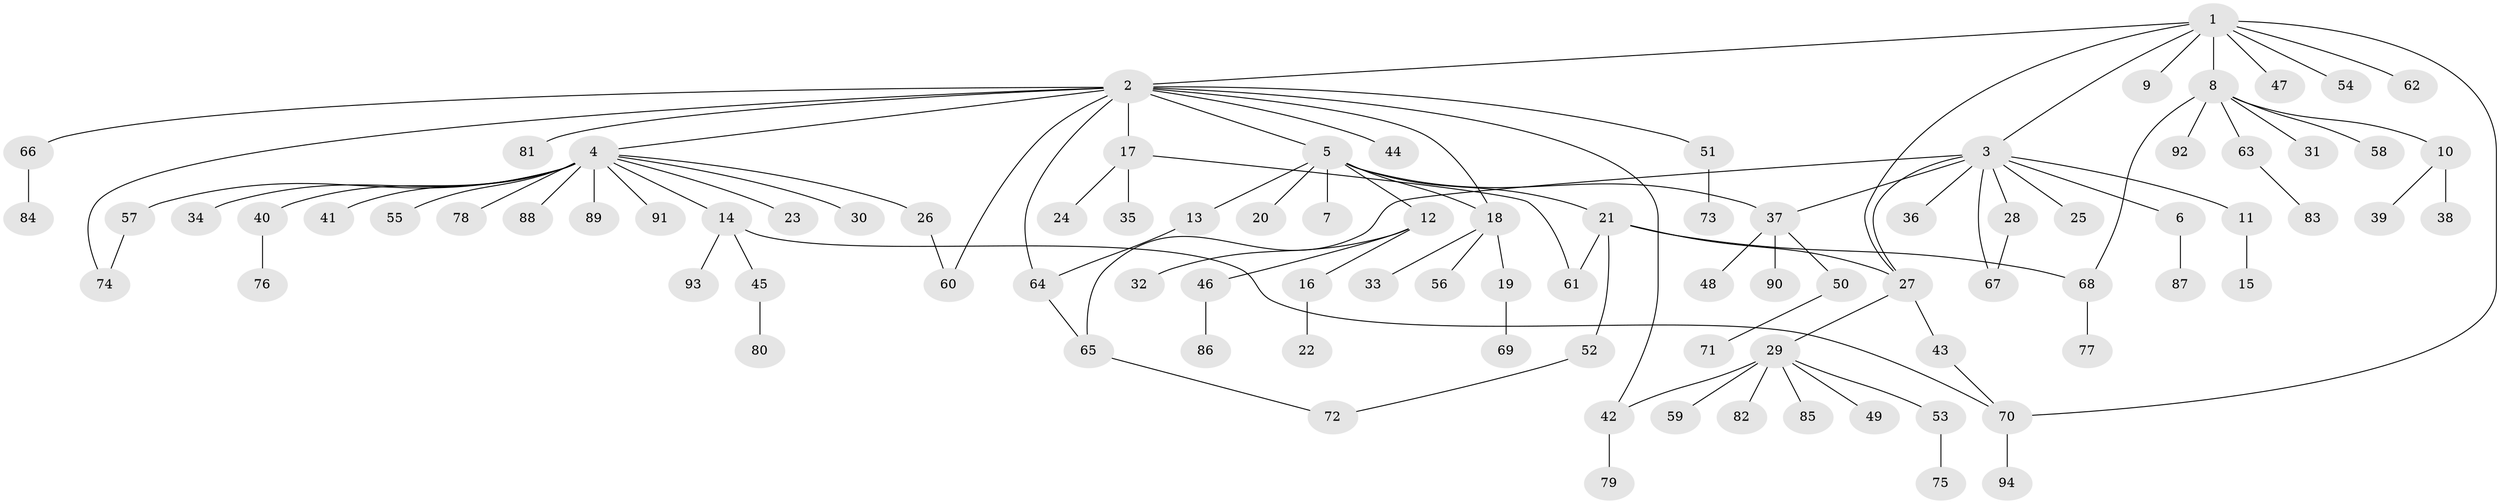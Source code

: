 // coarse degree distribution, {1: 0.7076923076923077, 2: 0.16923076923076924, 3: 0.03076923076923077, 10: 0.015384615384615385, 16: 0.015384615384615385, 12: 0.03076923076923077, 6: 0.015384615384615385, 8: 0.015384615384615385}
// Generated by graph-tools (version 1.1) at 2025/50/03/04/25 21:50:22]
// undirected, 94 vertices, 108 edges
graph export_dot {
graph [start="1"]
  node [color=gray90,style=filled];
  1;
  2;
  3;
  4;
  5;
  6;
  7;
  8;
  9;
  10;
  11;
  12;
  13;
  14;
  15;
  16;
  17;
  18;
  19;
  20;
  21;
  22;
  23;
  24;
  25;
  26;
  27;
  28;
  29;
  30;
  31;
  32;
  33;
  34;
  35;
  36;
  37;
  38;
  39;
  40;
  41;
  42;
  43;
  44;
  45;
  46;
  47;
  48;
  49;
  50;
  51;
  52;
  53;
  54;
  55;
  56;
  57;
  58;
  59;
  60;
  61;
  62;
  63;
  64;
  65;
  66;
  67;
  68;
  69;
  70;
  71;
  72;
  73;
  74;
  75;
  76;
  77;
  78;
  79;
  80;
  81;
  82;
  83;
  84;
  85;
  86;
  87;
  88;
  89;
  90;
  91;
  92;
  93;
  94;
  1 -- 2;
  1 -- 3;
  1 -- 8;
  1 -- 9;
  1 -- 27;
  1 -- 47;
  1 -- 54;
  1 -- 62;
  1 -- 70;
  2 -- 4;
  2 -- 5;
  2 -- 17;
  2 -- 18;
  2 -- 42;
  2 -- 44;
  2 -- 51;
  2 -- 60;
  2 -- 64;
  2 -- 66;
  2 -- 74;
  2 -- 81;
  3 -- 6;
  3 -- 11;
  3 -- 25;
  3 -- 27;
  3 -- 28;
  3 -- 36;
  3 -- 37;
  3 -- 65;
  3 -- 67;
  4 -- 14;
  4 -- 23;
  4 -- 26;
  4 -- 30;
  4 -- 34;
  4 -- 40;
  4 -- 41;
  4 -- 55;
  4 -- 57;
  4 -- 78;
  4 -- 88;
  4 -- 89;
  4 -- 91;
  5 -- 7;
  5 -- 12;
  5 -- 13;
  5 -- 18;
  5 -- 20;
  5 -- 21;
  5 -- 37;
  6 -- 87;
  8 -- 10;
  8 -- 31;
  8 -- 58;
  8 -- 63;
  8 -- 68;
  8 -- 92;
  10 -- 38;
  10 -- 39;
  11 -- 15;
  12 -- 16;
  12 -- 32;
  12 -- 46;
  13 -- 64;
  14 -- 45;
  14 -- 70;
  14 -- 93;
  16 -- 22;
  17 -- 24;
  17 -- 35;
  17 -- 61;
  18 -- 19;
  18 -- 33;
  18 -- 56;
  19 -- 69;
  21 -- 27;
  21 -- 52;
  21 -- 61;
  21 -- 68;
  26 -- 60;
  27 -- 29;
  27 -- 43;
  28 -- 67;
  29 -- 42;
  29 -- 49;
  29 -- 53;
  29 -- 59;
  29 -- 82;
  29 -- 85;
  37 -- 48;
  37 -- 50;
  37 -- 90;
  40 -- 76;
  42 -- 79;
  43 -- 70;
  45 -- 80;
  46 -- 86;
  50 -- 71;
  51 -- 73;
  52 -- 72;
  53 -- 75;
  57 -- 74;
  63 -- 83;
  64 -- 65;
  65 -- 72;
  66 -- 84;
  68 -- 77;
  70 -- 94;
}
